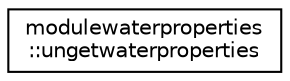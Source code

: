 digraph "Graphical Class Hierarchy"
{
 // LATEX_PDF_SIZE
  edge [fontname="Helvetica",fontsize="10",labelfontname="Helvetica",labelfontsize="10"];
  node [fontname="Helvetica",fontsize="10",shape=record];
  rankdir="LR";
  Node0 [label="modulewaterproperties\l::ungetwaterproperties",height=0.2,width=0.4,color="black", fillcolor="white", style="filled",URL="$interfacemodulewaterproperties_1_1ungetwaterproperties.html",tooltip=" "];
}
